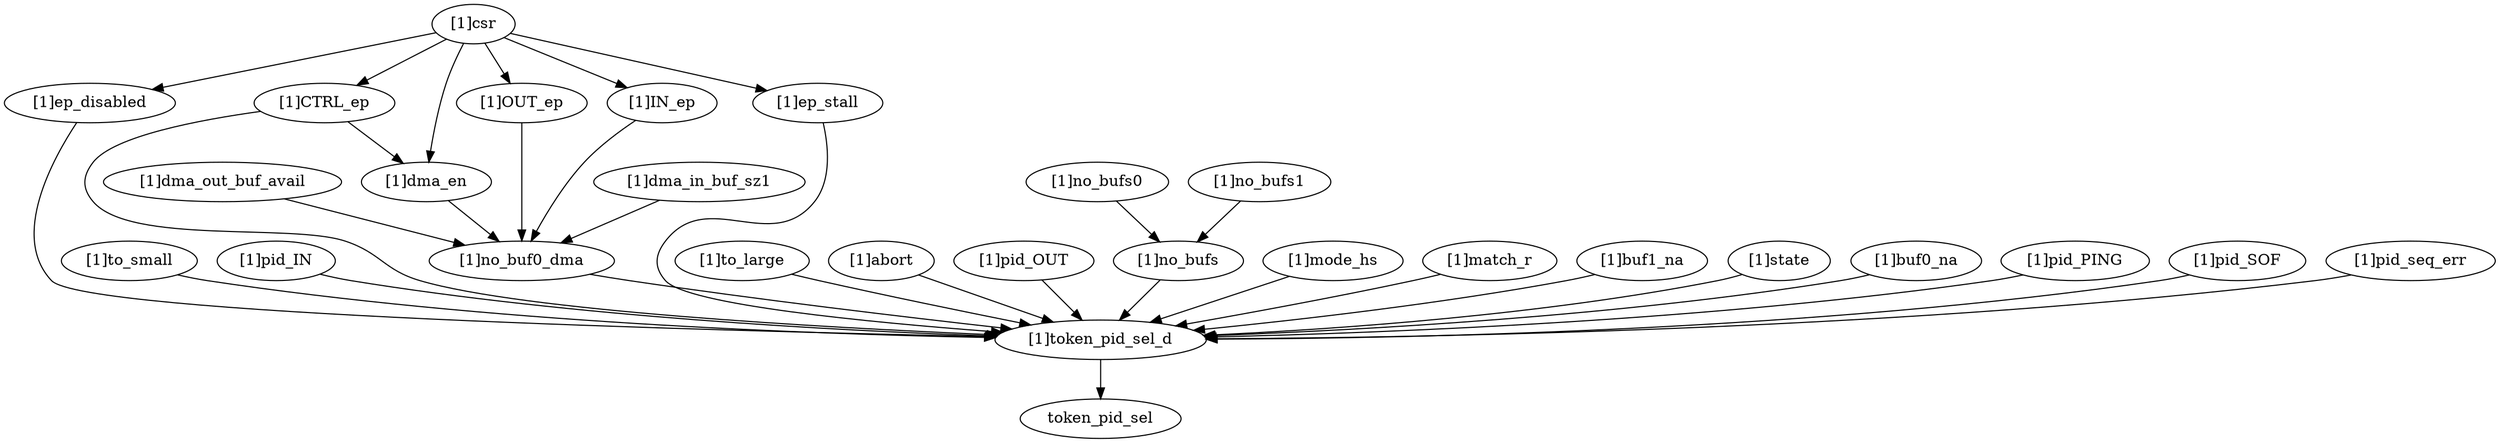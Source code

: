 strict digraph "" {
	"[1]dma_out_buf_avail"	 [complexity=17,
		importance=0.0989482254866,
		rank=0.00582048385215];
	"[1]no_buf0_dma"	 [complexity=11,
		importance=0.0941905609305,
		rank=0.00856277826641];
	"[1]dma_out_buf_avail" -> "[1]no_buf0_dma";
	"[1]dma_in_buf_sz1"	 [complexity=17,
		importance=0.0989482254866,
		rank=0.00582048385215];
	"[1]dma_in_buf_sz1" -> "[1]no_buf0_dma";
	"[1]to_small"	 [complexity=4,
		importance=0.174962651685,
		rank=0.0437406629214];
	"[1]token_pid_sel_d"	 [complexity=2,
		importance=0.0418144409705,
		rank=0.0209072204853];
	"[1]to_small" -> "[1]token_pid_sel_d";
	"[1]pid_IN"	 [complexity=11,
		importance=0.088386546497,
		rank=0.00803514059064];
	"[1]pid_IN" -> "[1]token_pid_sel_d";
	"[1]dma_en"	 [complexity=17,
		importance=0.0990409648453,
		rank=0.00582593910855];
	"[1]dma_en" -> "[1]no_buf0_dma";
	"[1]ep_disabled"	 [complexity=5,
		importance=0.130223429727,
		rank=0.0260446859454];
	"[1]ep_disabled" -> "[1]token_pid_sel_d";
	"[1]csr"	 [complexity=22,
		importance=0.108578736217,
		rank=0.00493539710076];
	"[1]csr" -> "[1]dma_en";
	"[1]csr" -> "[1]ep_disabled";
	"[1]CTRL_ep"	 [complexity=20,
		importance=0.103821071661,
		rank=0.00519105358304];
	"[1]csr" -> "[1]CTRL_ep";
	"[1]OUT_ep"	 [complexity=17,
		importance=0.098970667746,
		rank=0.00582180398506];
	"[1]csr" -> "[1]OUT_ep";
	"[1]IN_ep"	 [complexity=17,
		importance=0.098970667746,
		rank=0.00582180398506];
	"[1]csr" -> "[1]IN_ep";
	"[1]ep_stall"	 [complexity=3,
		importance=0.130223429727,
		rank=0.043407809909];
	"[1]csr" -> "[1]ep_stall";
	token_pid_sel	 [complexity=0,
		importance=0.0171110807559,
		rank=0.0];
	"[1]token_pid_sel_d" -> token_pid_sel;
	"[1]to_large"	 [complexity=4,
		importance=0.174962651685,
		rank=0.0437406629214];
	"[1]to_large" -> "[1]token_pid_sel_d";
	"[1]CTRL_ep" -> "[1]dma_en";
	"[1]CTRL_ep" -> "[1]token_pid_sel_d";
	"[1]abort"	 [complexity=3,
		importance=0.177457679749,
		rank=0.0591525599164];
	"[1]abort" -> "[1]token_pid_sel_d";
	"[1]pid_OUT"	 [complexity=11,
		importance=0.088386546497,
		rank=0.00803514059064];
	"[1]pid_OUT" -> "[1]token_pid_sel_d";
	"[1]no_bufs0"	 [complexity=7,
		importance=0.108784957112,
		rank=0.0155407081588];
	"[1]no_bufs"	 [complexity=4,
		importance=0.0984106335742,
		rank=0.0246026583936];
	"[1]no_bufs0" -> "[1]no_bufs";
	"[1]OUT_ep" -> "[1]no_buf0_dma";
	"[1]no_bufs1"	 [complexity=7,
		importance=0.108083104896,
		rank=0.0154404435566];
	"[1]no_bufs1" -> "[1]no_bufs";
	"[1]IN_ep" -> "[1]no_buf0_dma";
	"[1]mode_hs"	 [complexity=6,
		importance=0.130200987468,
		rank=0.0217001645779];
	"[1]mode_hs" -> "[1]token_pid_sel_d";
	"[1]no_bufs" -> "[1]token_pid_sel_d";
	"[1]match_r"	 [complexity=5,
		importance=0.130676763369,
		rank=0.0261353526737];
	"[1]match_r" -> "[1]token_pid_sel_d";
	"[1]buf1_na"	 [complexity=11,
		importance=0.173733516792,
		rank=0.015793956072];
	"[1]buf1_na" -> "[1]token_pid_sel_d";
	"[1]state"	 [complexity=3,
		importance=0.322638802908,
		rank=0.107546267636];
	"[1]state" -> "[1]token_pid_sel_d";
	"[1]buf0_na"	 [complexity=11,
		importance=0.173363465384,
		rank=0.0157603150349];
	"[1]buf0_na" -> "[1]token_pid_sel_d";
	"[1]pid_PING"	 [complexity=4,
		importance=0.0465721055265,
		rank=0.0116430263816];
	"[1]pid_PING" -> "[1]token_pid_sel_d";
	"[1]ep_stall" -> "[1]token_pid_sel_d";
	"[1]pid_SOF"	 [complexity=5,
		importance=0.130200987468,
		rank=0.0260401974935];
	"[1]pid_SOF" -> "[1]token_pid_sel_d";
	"[1]pid_seq_err"	 [complexity=3,
		importance=0.135886517447,
		rank=0.0452955058155];
	"[1]pid_seq_err" -> "[1]token_pid_sel_d";
	"[1]no_buf0_dma" -> "[1]token_pid_sel_d";
}
